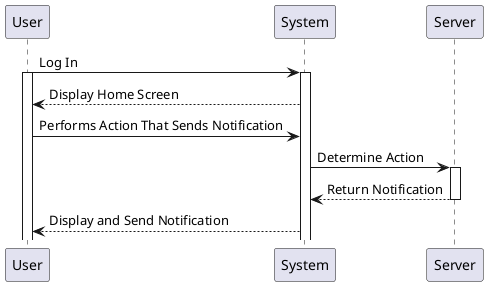 @startuml
User -> System : Log In
activate System
activate User
System --> User : Display Home Screen
User -> System : Performs Action That Sends Notification
System -> Server : Determine Action
activate Server
Server --> System : Return Notification
deactivate Server
System --> User : Display and Send Notification
@enduml